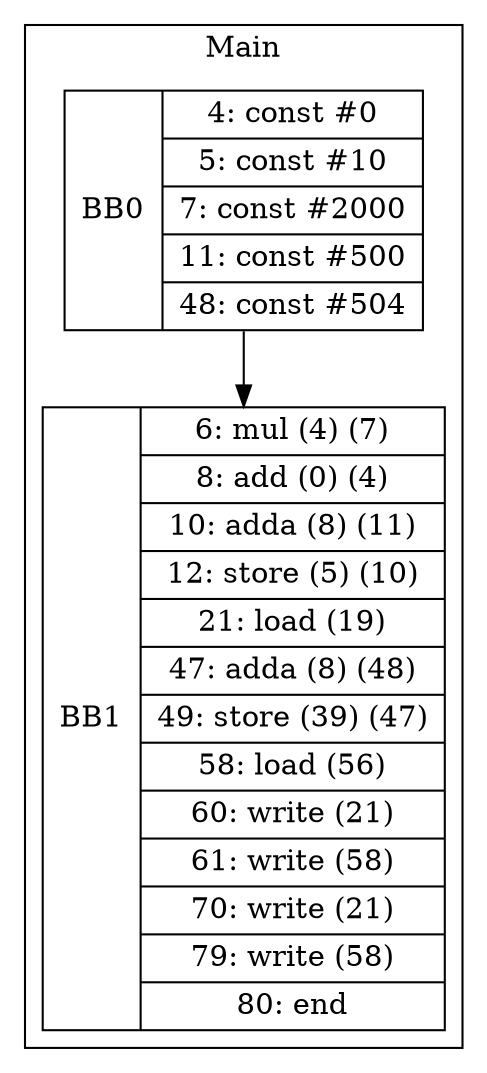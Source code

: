 digraph G {
node [shape=record];
subgraph cluster_main{
label = "Main";
BB0 [shape=record, label="<b>BB0|{4: const #0|5: const #10|7: const #2000|11: const #500|48: const #504}"];
BB1 [shape=record, label="<b>BB1|{6: mul (4) (7)|8: add (0) (4)|10: adda (8) (11)|12: store (5) (10)|21: load (19)|47: adda (8) (48)|49: store (39) (47)|58: load (56)|60: write (21)|61: write (58)|70: write (21)|79: write (58)|80: end}"];
}
BB0:s -> BB1:n ;
}
